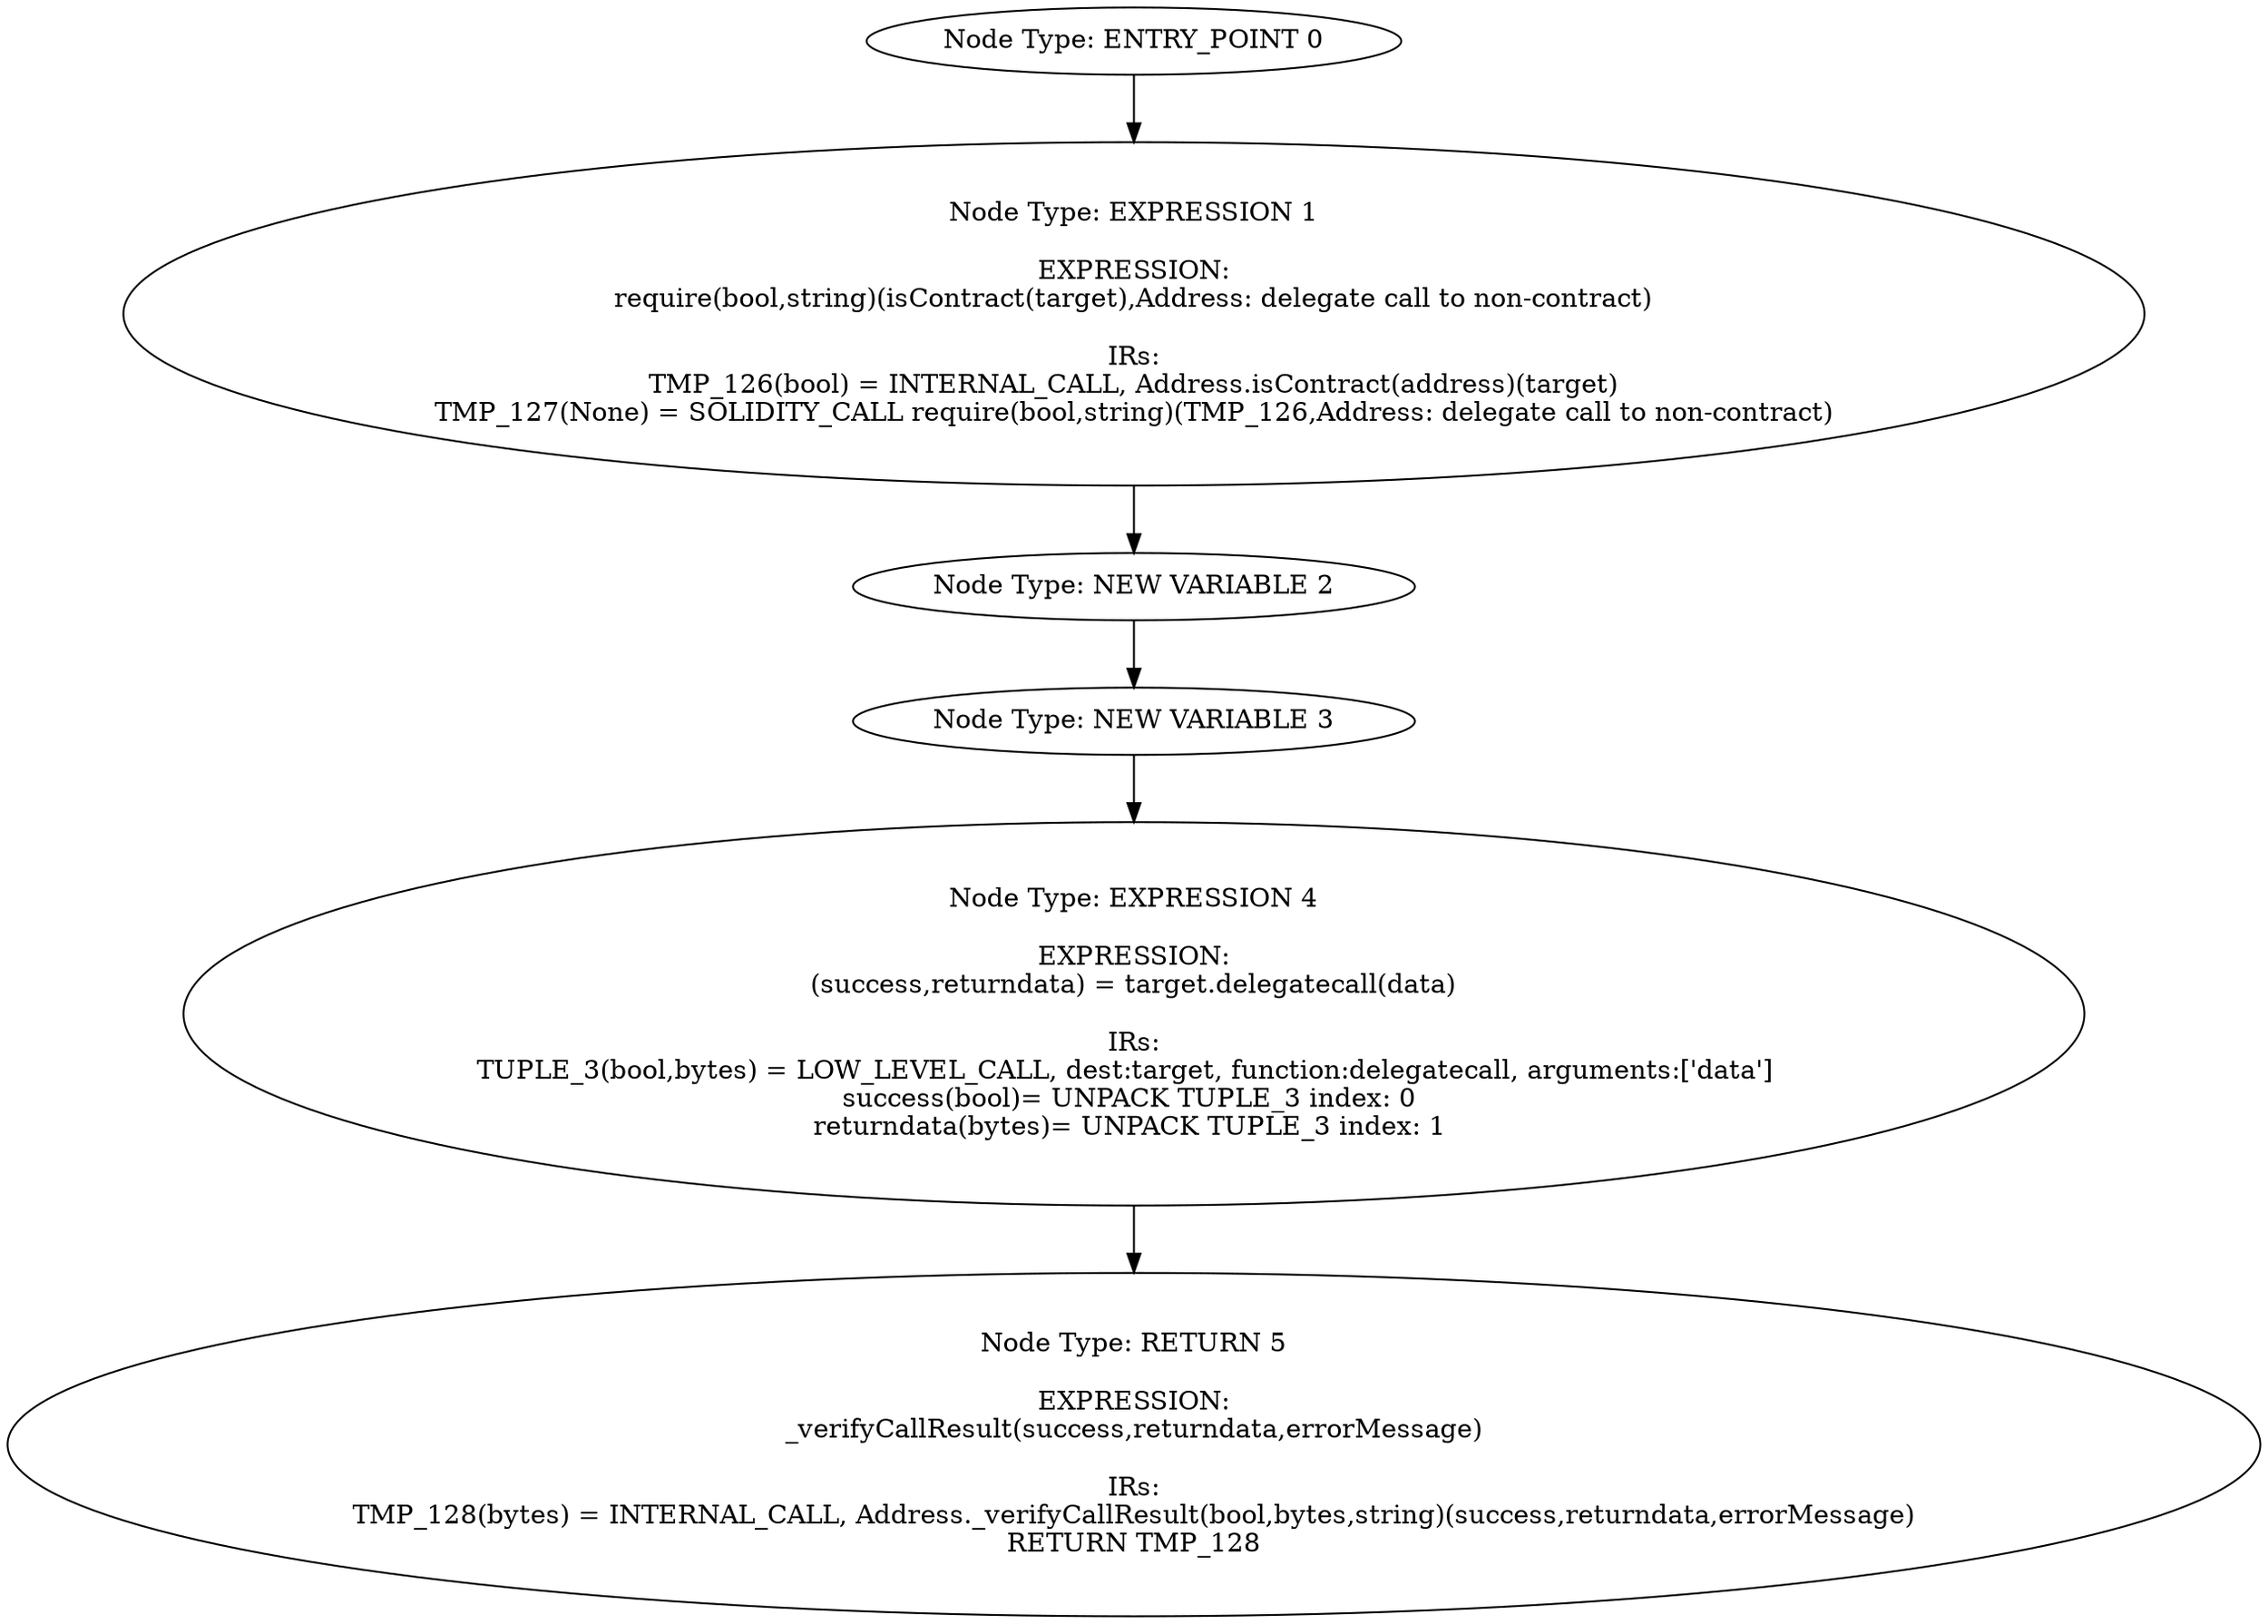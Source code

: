 digraph{
0[label="Node Type: ENTRY_POINT 0
"];
0->1;
1[label="Node Type: EXPRESSION 1

EXPRESSION:
require(bool,string)(isContract(target),Address: delegate call to non-contract)

IRs:
TMP_126(bool) = INTERNAL_CALL, Address.isContract(address)(target)
TMP_127(None) = SOLIDITY_CALL require(bool,string)(TMP_126,Address: delegate call to non-contract)"];
1->2;
2[label="Node Type: NEW VARIABLE 2
"];
2->3;
3[label="Node Type: NEW VARIABLE 3
"];
3->4;
4[label="Node Type: EXPRESSION 4

EXPRESSION:
(success,returndata) = target.delegatecall(data)

IRs:
TUPLE_3(bool,bytes) = LOW_LEVEL_CALL, dest:target, function:delegatecall, arguments:['data']  
success(bool)= UNPACK TUPLE_3 index: 0 
returndata(bytes)= UNPACK TUPLE_3 index: 1 "];
4->5;
5[label="Node Type: RETURN 5

EXPRESSION:
_verifyCallResult(success,returndata,errorMessage)

IRs:
TMP_128(bytes) = INTERNAL_CALL, Address._verifyCallResult(bool,bytes,string)(success,returndata,errorMessage)
RETURN TMP_128"];
}
